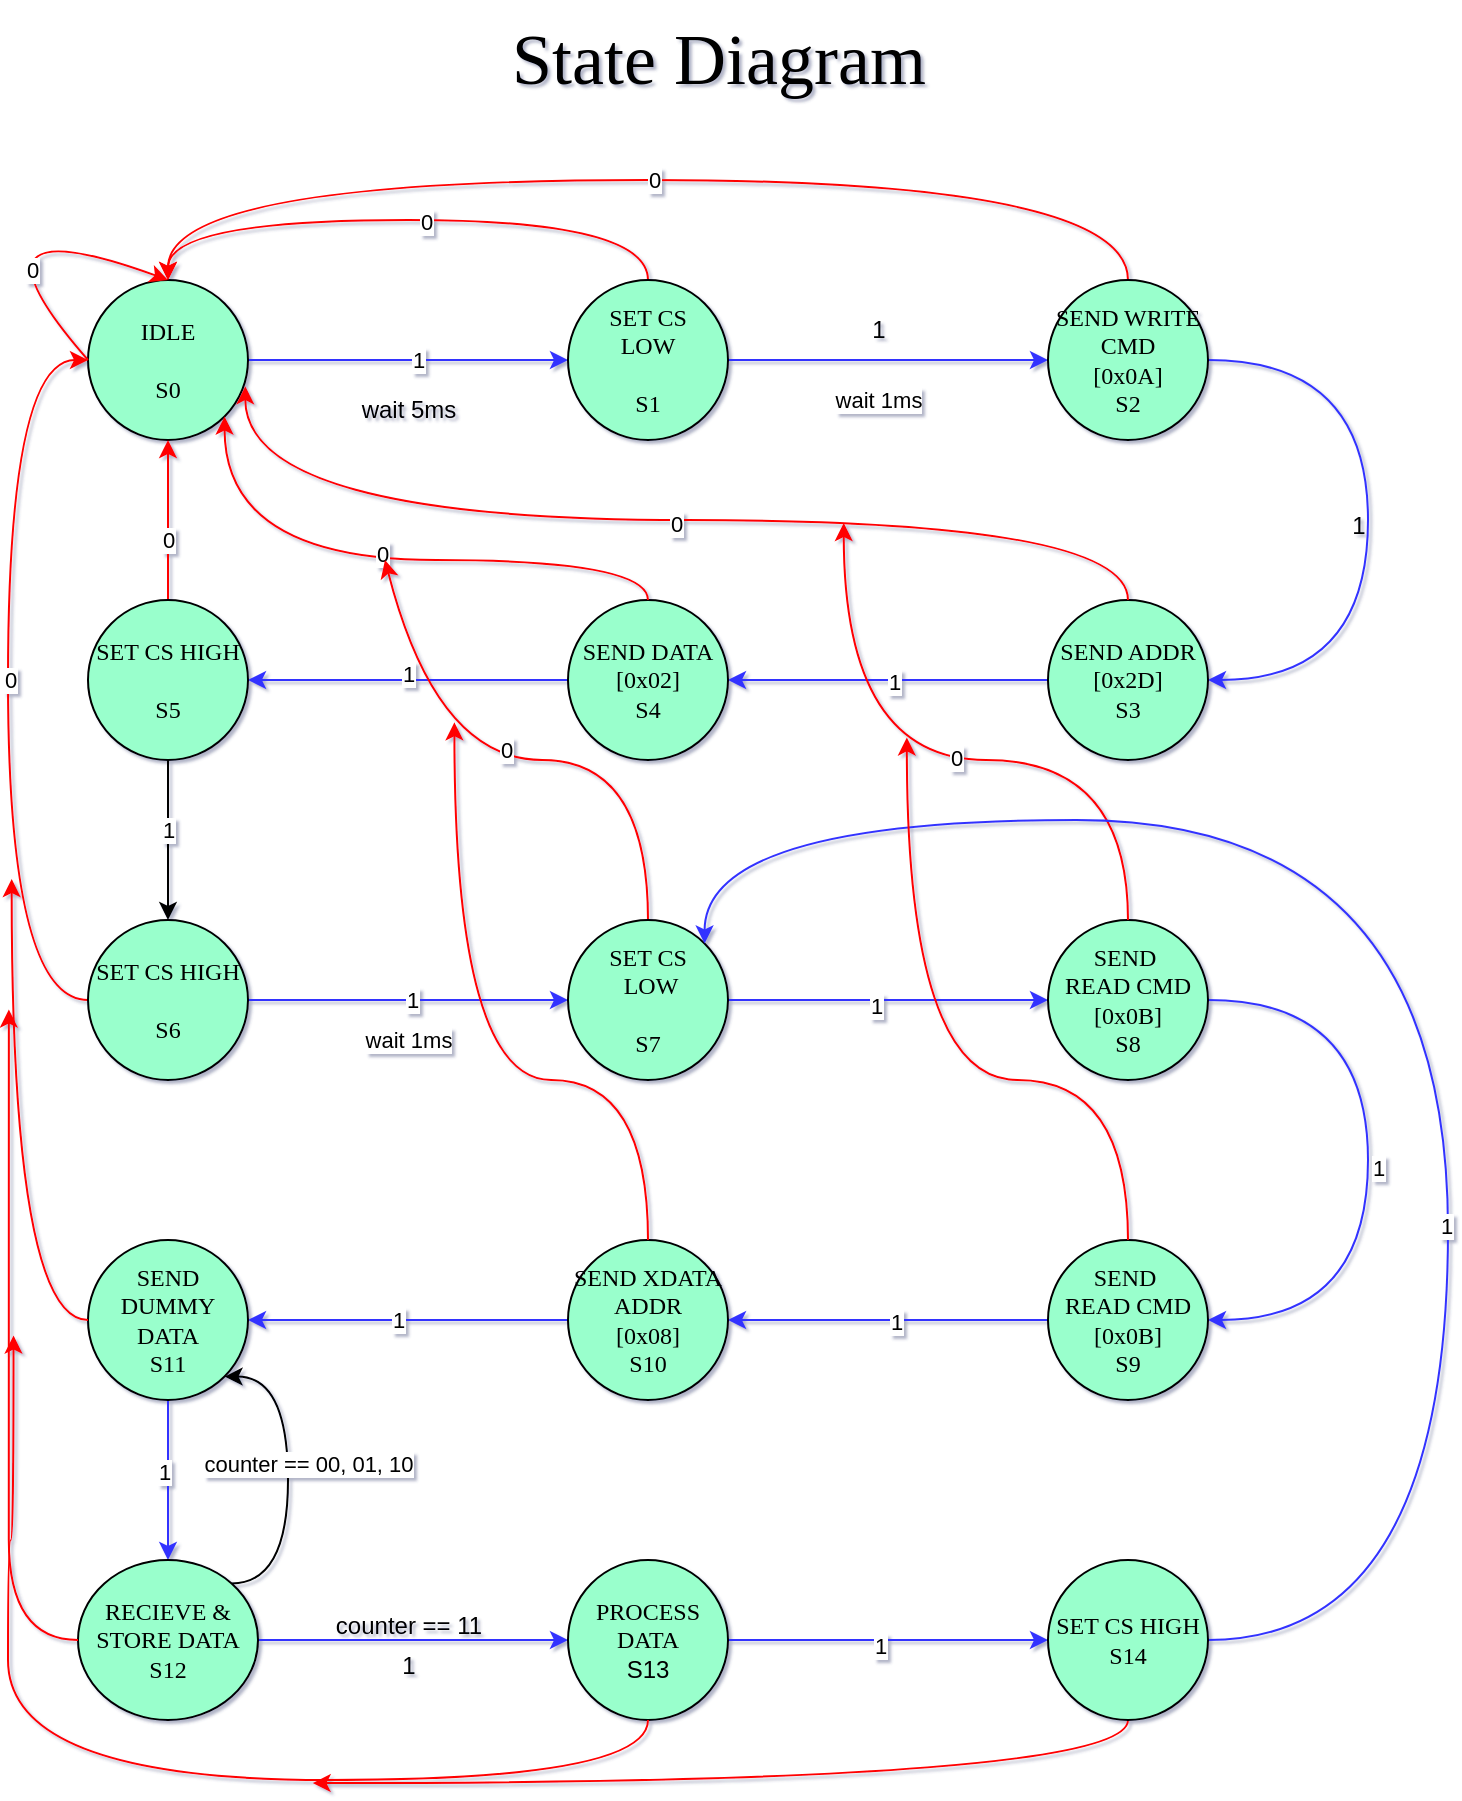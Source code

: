 <mxfile>
    <diagram id="39i0BQ25mZZWJN5BKEKW" name="Page-1">
        <mxGraphModel dx="377" dy="1222" grid="1" gridSize="10" guides="1" tooltips="1" connect="1" arrows="1" fold="1" page="1" pageScale="1" pageWidth="1000" pageHeight="1000" background="#ffffff" math="0" shadow="1">
            <root>
                <mxCell id="0"/>
                <mxCell id="1" parent="0"/>
                <mxCell id="5" value="" style="edgeStyle=none;html=1;strokeColor=#3333FF;" edge="1" parent="1" source="3" target="4">
                    <mxGeometry relative="1" as="geometry"/>
                </mxCell>
                <mxCell id="8" value="1" style="edgeLabel;html=1;align=center;verticalAlign=middle;resizable=0;points=[];" vertex="1" connectable="0" parent="5">
                    <mxGeometry x="0.121" relative="1" as="geometry">
                        <mxPoint x="-5" as="offset"/>
                    </mxGeometry>
                </mxCell>
                <mxCell id="3" value="&lt;font face=&quot;Comic Sans MS&quot;&gt;IDLE&lt;/font&gt;&lt;div&gt;&lt;font face=&quot;Comic Sans MS&quot;&gt;&lt;br&gt;&lt;/font&gt;&lt;/div&gt;&lt;div&gt;&lt;font face=&quot;Comic Sans MS&quot;&gt;S0&lt;/font&gt;&lt;/div&gt;" style="ellipse;whiteSpace=wrap;html=1;aspect=fixed;fillColor=#99FFCC;" vertex="1" parent="1">
                    <mxGeometry x="120" y="80" width="80" height="80" as="geometry"/>
                </mxCell>
                <mxCell id="7" value="" style="edgeStyle=none;html=1;strokeColor=#3333FF;" edge="1" parent="1" source="4" target="6">
                    <mxGeometry relative="1" as="geometry"/>
                </mxCell>
                <mxCell id="9" value="wait 1ms" style="edgeLabel;html=1;align=center;verticalAlign=middle;resizable=0;points=[];fillColor=none;" vertex="1" connectable="0" parent="7">
                    <mxGeometry x="-0.177" y="2" relative="1" as="geometry">
                        <mxPoint x="9" y="22" as="offset"/>
                    </mxGeometry>
                </mxCell>
                <mxCell id="22" style="edgeStyle=orthogonalEdgeStyle;html=1;entryX=0.5;entryY=0;entryDx=0;entryDy=0;curved=1;exitX=0.5;exitY=0;exitDx=0;exitDy=0;fillColor=#FF1616;strokeColor=#FF0000;" edge="1" parent="1" source="4" target="3">
                    <mxGeometry relative="1" as="geometry">
                        <Array as="points">
                            <mxPoint x="400" y="50"/>
                            <mxPoint x="160" y="50"/>
                        </Array>
                    </mxGeometry>
                </mxCell>
                <mxCell id="25" value="0" style="edgeLabel;html=1;align=center;verticalAlign=middle;resizable=0;points=[];" vertex="1" connectable="0" parent="22">
                    <mxGeometry x="-0.06" y="1" relative="1" as="geometry">
                        <mxPoint as="offset"/>
                    </mxGeometry>
                </mxCell>
                <mxCell id="4" value="&lt;font face=&quot;Comic Sans MS&quot;&gt;SET CS&lt;/font&gt;&lt;div&gt;&lt;font face=&quot;Comic Sans MS&quot;&gt;LOW&lt;/font&gt;&lt;/div&gt;&lt;div&gt;&lt;font face=&quot;Comic Sans MS&quot;&gt;&lt;br&gt;&lt;/font&gt;&lt;/div&gt;&lt;div&gt;&lt;font face=&quot;Comic Sans MS&quot;&gt;S1&lt;/font&gt;&lt;/div&gt;" style="ellipse;whiteSpace=wrap;html=1;fillColor=#99FFCC;" vertex="1" parent="1">
                    <mxGeometry x="360" y="80" width="80" height="80" as="geometry"/>
                </mxCell>
                <mxCell id="18" value="" style="edgeStyle=orthogonalEdgeStyle;html=1;entryX=1;entryY=0.5;entryDx=0;entryDy=0;strokeColor=#3333FF;curved=1;exitX=1;exitY=0.5;exitDx=0;exitDy=0;" edge="1" parent="1" source="6" target="17">
                    <mxGeometry relative="1" as="geometry">
                        <Array as="points">
                            <mxPoint x="760" y="120"/>
                            <mxPoint x="760" y="280"/>
                        </Array>
                    </mxGeometry>
                </mxCell>
                <mxCell id="30" style="edgeStyle=orthogonalEdgeStyle;html=1;exitX=0.5;exitY=0;exitDx=0;exitDy=0;entryX=0.5;entryY=0;entryDx=0;entryDy=0;curved=1;fillColor=#FF1616;strokeColor=#FF0000;" edge="1" parent="1" source="6" target="3">
                    <mxGeometry relative="1" as="geometry">
                        <Array as="points">
                            <mxPoint x="640" y="30"/>
                            <mxPoint x="160" y="30"/>
                        </Array>
                    </mxGeometry>
                </mxCell>
                <mxCell id="31" value="0" style="edgeLabel;html=1;align=center;verticalAlign=middle;resizable=0;points=[];" vertex="1" connectable="0" parent="30">
                    <mxGeometry x="-0.009" relative="1" as="geometry">
                        <mxPoint as="offset"/>
                    </mxGeometry>
                </mxCell>
                <mxCell id="6" value="&lt;font face=&quot;Comic Sans MS&quot;&gt;SEND WRITE CMD&lt;/font&gt;&lt;div&gt;&lt;font face=&quot;Comic Sans MS&quot;&gt;[0x0A]&lt;/font&gt;&lt;/div&gt;&lt;div&gt;&lt;font face=&quot;Comic Sans MS&quot;&gt;S2&lt;/font&gt;&lt;/div&gt;" style="ellipse;whiteSpace=wrap;html=1;fillColor=#99FFCC;" vertex="1" parent="1">
                    <mxGeometry x="600" y="80" width="80" height="80" as="geometry"/>
                </mxCell>
                <mxCell id="21" value="" style="edgeStyle=none;html=1;strokeColor=#3333FF;" edge="1" parent="1" source="17" target="20">
                    <mxGeometry relative="1" as="geometry"/>
                </mxCell>
                <mxCell id="36" value="1" style="edgeLabel;html=1;align=center;verticalAlign=middle;resizable=0;points=[];" vertex="1" connectable="0" parent="21">
                    <mxGeometry x="-0.041" y="1" relative="1" as="geometry">
                        <mxPoint x="-1" as="offset"/>
                    </mxGeometry>
                </mxCell>
                <mxCell id="17" value="&lt;font face=&quot;Comic Sans MS&quot;&gt;SEND ADDR&lt;/font&gt;&lt;div&gt;&lt;font face=&quot;Comic Sans MS&quot;&gt;[0x2D]&lt;/font&gt;&lt;/div&gt;&lt;div&gt;&lt;font face=&quot;Comic Sans MS&quot;&gt;S3&lt;/font&gt;&lt;/div&gt;" style="ellipse;whiteSpace=wrap;html=1;fillColor=#99FFCC;" vertex="1" parent="1">
                    <mxGeometry x="600" y="240" width="80" height="80" as="geometry"/>
                </mxCell>
                <mxCell id="38" value="" style="edgeStyle=none;html=1;strokeColor=#3333FF;" edge="1" parent="1" source="20" target="37">
                    <mxGeometry relative="1" as="geometry"/>
                </mxCell>
                <mxCell id="39" value="1" style="edgeLabel;html=1;align=center;verticalAlign=middle;resizable=0;points=[];" vertex="1" connectable="0" parent="38">
                    <mxGeometry x="-0.095" y="-3" relative="1" as="geometry">
                        <mxPoint x="-8" as="offset"/>
                    </mxGeometry>
                </mxCell>
                <mxCell id="20" value="&lt;font face=&quot;Comic Sans MS&quot;&gt;SEND DATA&lt;/font&gt;&lt;div&gt;&lt;font face=&quot;Comic Sans MS&quot;&gt;[0x02]&lt;/font&gt;&lt;/div&gt;&lt;div&gt;&lt;font face=&quot;Comic Sans MS&quot;&gt;S4&lt;/font&gt;&lt;/div&gt;" style="ellipse;whiteSpace=wrap;html=1;fillColor=#99FFCC;" vertex="1" parent="1">
                    <mxGeometry x="360" y="240" width="80" height="80" as="geometry"/>
                </mxCell>
                <mxCell id="23" style="edgeStyle=orthogonalEdgeStyle;html=1;exitX=0;exitY=0.5;exitDx=0;exitDy=0;entryX=0.5;entryY=0;entryDx=0;entryDy=0;curved=1;fillColor=#FF1616;strokeColor=#FF0000;" edge="1" parent="1" source="3" target="3">
                    <mxGeometry relative="1" as="geometry">
                        <Array as="points">
                            <mxPoint x="50" y="40"/>
                        </Array>
                    </mxGeometry>
                </mxCell>
                <mxCell id="24" value="0" style="edgeLabel;html=1;align=center;verticalAlign=middle;resizable=0;points=[];" vertex="1" connectable="0" parent="23">
                    <mxGeometry x="-0.53" y="-9" relative="1" as="geometry">
                        <mxPoint as="offset"/>
                    </mxGeometry>
                </mxCell>
                <mxCell id="26" value="1" style="text;html=1;align=center;verticalAlign=middle;resizable=0;points=[];autosize=1;strokeColor=none;fillColor=none;" vertex="1" parent="1">
                    <mxGeometry x="500" y="90" width="30" height="30" as="geometry"/>
                </mxCell>
                <mxCell id="29" value="1" style="text;html=1;align=center;verticalAlign=middle;resizable=0;points=[];autosize=1;strokeColor=none;fillColor=none;" vertex="1" parent="1">
                    <mxGeometry x="740" y="188" width="30" height="30" as="geometry"/>
                </mxCell>
                <mxCell id="32" style="edgeStyle=orthogonalEdgeStyle;html=1;exitX=0.5;exitY=0;exitDx=0;exitDy=0;entryX=0.983;entryY=0.664;entryDx=0;entryDy=0;entryPerimeter=0;curved=1;fillColor=#FF1616;strokeColor=#FF0000;" edge="1" parent="1" source="17" target="3">
                    <mxGeometry relative="1" as="geometry"/>
                </mxCell>
                <mxCell id="33" value="0" style="edgeLabel;html=1;align=center;verticalAlign=middle;resizable=0;points=[];" vertex="1" connectable="0" parent="32">
                    <mxGeometry x="-0.033" y="2" relative="1" as="geometry">
                        <mxPoint x="-1" as="offset"/>
                    </mxGeometry>
                </mxCell>
                <mxCell id="34" style="edgeStyle=orthogonalEdgeStyle;html=1;exitX=0.5;exitY=0;exitDx=0;exitDy=0;curved=1;entryX=1;entryY=1;entryDx=0;entryDy=0;fillColor=#FF1616;strokeColor=#FF0000;" edge="1" parent="1" source="20" target="3">
                    <mxGeometry relative="1" as="geometry">
                        <Array as="points">
                            <mxPoint x="400" y="220"/>
                            <mxPoint x="188" y="220"/>
                        </Array>
                    </mxGeometry>
                </mxCell>
                <mxCell id="35" value="0" style="edgeLabel;html=1;align=center;verticalAlign=middle;resizable=0;points=[];" vertex="1" connectable="0" parent="34">
                    <mxGeometry x="0.001" y="-3" relative="1" as="geometry">
                        <mxPoint x="-1" as="offset"/>
                    </mxGeometry>
                </mxCell>
                <mxCell id="40" style="edgeStyle=none;html=1;exitX=0.5;exitY=0;exitDx=0;exitDy=0;entryX=0.5;entryY=1;entryDx=0;entryDy=0;fillColor=#FF1616;strokeColor=#FF0000;" edge="1" parent="1" source="37" target="3">
                    <mxGeometry relative="1" as="geometry"/>
                </mxCell>
                <mxCell id="41" value="0" style="edgeLabel;html=1;align=center;verticalAlign=middle;resizable=0;points=[];strokeColor=#FF0000;" vertex="1" connectable="0" parent="40">
                    <mxGeometry x="-0.254" relative="1" as="geometry">
                        <mxPoint as="offset"/>
                    </mxGeometry>
                </mxCell>
                <mxCell id="44" value="" style="edgeStyle=none;html=1;" edge="1" parent="1" source="37" target="43">
                    <mxGeometry relative="1" as="geometry"/>
                </mxCell>
                <mxCell id="50" value="1" style="edgeLabel;html=1;align=center;verticalAlign=middle;resizable=0;points=[];" vertex="1" connectable="0" parent="44">
                    <mxGeometry x="-0.163" relative="1" as="geometry">
                        <mxPoint y="1" as="offset"/>
                    </mxGeometry>
                </mxCell>
                <mxCell id="37" value="&lt;font face=&quot;Comic Sans MS&quot;&gt;SET CS HIGH&lt;/font&gt;&lt;div&gt;&lt;font face=&quot;Comic Sans MS&quot;&gt;&lt;br&gt;&lt;/font&gt;&lt;/div&gt;&lt;div&gt;&lt;font face=&quot;Comic Sans MS&quot;&gt;S5&lt;/font&gt;&lt;/div&gt;" style="ellipse;whiteSpace=wrap;html=1;fillColor=#99FFCC;" vertex="1" parent="1">
                    <mxGeometry x="120" y="240" width="80" height="80" as="geometry"/>
                </mxCell>
                <mxCell id="45" style="edgeStyle=orthogonalEdgeStyle;html=1;exitX=0;exitY=0.5;exitDx=0;exitDy=0;entryX=0;entryY=0.5;entryDx=0;entryDy=0;curved=1;fillColor=#FF1616;strokeColor=#FF0000;" edge="1" parent="1" source="43" target="3">
                    <mxGeometry relative="1" as="geometry">
                        <Array as="points">
                            <mxPoint x="80" y="440"/>
                            <mxPoint x="80" y="120"/>
                        </Array>
                    </mxGeometry>
                </mxCell>
                <mxCell id="46" value="0" style="edgeLabel;html=1;align=center;verticalAlign=middle;resizable=0;points=[];" vertex="1" connectable="0" parent="45">
                    <mxGeometry x="-0.0" y="-1" relative="1" as="geometry">
                        <mxPoint as="offset"/>
                    </mxGeometry>
                </mxCell>
                <mxCell id="49" value="" style="edgeStyle=none;html=1;strokeColor=#3333FF;" edge="1" parent="1" source="43" target="48">
                    <mxGeometry relative="1" as="geometry"/>
                </mxCell>
                <mxCell id="51" value="1" style="edgeLabel;html=1;align=center;verticalAlign=middle;resizable=0;points=[];" vertex="1" connectable="0" parent="49">
                    <mxGeometry x="0.023" y="-6" relative="1" as="geometry">
                        <mxPoint y="-6" as="offset"/>
                    </mxGeometry>
                </mxCell>
                <mxCell id="43" value="&lt;font face=&quot;Comic Sans MS&quot;&gt;SET CS HIGH&lt;/font&gt;&lt;div&gt;&lt;font face=&quot;Comic Sans MS&quot;&gt;&lt;br&gt;&lt;/font&gt;&lt;/div&gt;&lt;div&gt;&lt;font face=&quot;Comic Sans MS&quot;&gt;S6&lt;/font&gt;&lt;/div&gt;" style="ellipse;whiteSpace=wrap;html=1;fillColor=#99FFCC;" vertex="1" parent="1">
                    <mxGeometry x="120" y="400" width="80" height="80" as="geometry"/>
                </mxCell>
                <mxCell id="54" style="edgeStyle=orthogonalEdgeStyle;html=1;exitX=0.5;exitY=0;exitDx=0;exitDy=0;curved=1;fillColor=#FF1616;strokeColor=#FF0000;" edge="1" parent="1" source="48" target="34">
                    <mxGeometry relative="1" as="geometry"/>
                </mxCell>
                <mxCell id="55" value="0" style="edgeLabel;html=1;align=center;verticalAlign=middle;resizable=0;points=[];" vertex="1" connectable="0" parent="54">
                    <mxGeometry x="0.045" y="-5" relative="1" as="geometry">
                        <mxPoint as="offset"/>
                    </mxGeometry>
                </mxCell>
                <mxCell id="58" value="" style="edgeStyle=none;html=1;strokeColor=#3333FF;" edge="1" parent="1" source="48" target="57">
                    <mxGeometry relative="1" as="geometry"/>
                </mxCell>
                <mxCell id="88" value="1" style="edgeLabel;html=1;align=center;verticalAlign=middle;resizable=0;points=[];" vertex="1" connectable="0" parent="58">
                    <mxGeometry x="-0.084" y="-3" relative="1" as="geometry">
                        <mxPoint as="offset"/>
                    </mxGeometry>
                </mxCell>
                <mxCell id="48" value="&lt;font face=&quot;Comic Sans MS&quot;&gt;SET CS&lt;/font&gt;&lt;div&gt;&lt;font face=&quot;Comic Sans MS&quot;&gt;&amp;nbsp;LOW&lt;/font&gt;&lt;div&gt;&lt;font face=&quot;Comic Sans MS&quot;&gt;&lt;br&gt;&lt;/font&gt;&lt;/div&gt;&lt;div&gt;&lt;font face=&quot;Comic Sans MS&quot;&gt;S7&lt;/font&gt;&lt;/div&gt;&lt;/div&gt;" style="ellipse;whiteSpace=wrap;html=1;fillColor=#99FFCC;" vertex="1" parent="1">
                    <mxGeometry x="360" y="400" width="80" height="80" as="geometry"/>
                </mxCell>
                <mxCell id="53" value="wait 5ms" style="text;html=1;align=center;verticalAlign=middle;resizable=0;points=[];autosize=1;strokeColor=none;fillColor=none;" vertex="1" parent="1">
                    <mxGeometry x="245" y="130" width="70" height="30" as="geometry"/>
                </mxCell>
                <mxCell id="56" value="wait 1ms" style="edgeLabel;html=1;align=center;verticalAlign=middle;resizable=0;points=[];" vertex="1" connectable="0" parent="1">
                    <mxGeometry x="280.004" y="460" as="geometry"/>
                </mxCell>
                <mxCell id="60" value="" style="edgeStyle=orthogonalEdgeStyle;html=1;curved=1;strokeColor=#3333FF;" edge="1" parent="1" source="57" target="59">
                    <mxGeometry relative="1" as="geometry">
                        <Array as="points">
                            <mxPoint x="760" y="440"/>
                            <mxPoint x="760" y="600"/>
                        </Array>
                    </mxGeometry>
                </mxCell>
                <mxCell id="62" value="1" style="edgeLabel;html=1;align=center;verticalAlign=middle;resizable=0;points=[];" vertex="1" connectable="0" parent="60">
                    <mxGeometry x="0.022" y="4" relative="1" as="geometry">
                        <mxPoint x="1" as="offset"/>
                    </mxGeometry>
                </mxCell>
                <mxCell id="57" value="&lt;font face=&quot;Comic Sans MS&quot;&gt;SEND&amp;nbsp;&lt;/font&gt;&lt;div&gt;&lt;font face=&quot;Comic Sans MS&quot;&gt;READ CMD&lt;/font&gt;&lt;/div&gt;&lt;div&gt;&lt;font face=&quot;Comic Sans MS&quot;&gt;[0x0B]&lt;/font&gt;&lt;/div&gt;&lt;div&gt;&lt;font face=&quot;Comic Sans MS&quot;&gt;S8&lt;/font&gt;&lt;/div&gt;" style="ellipse;whiteSpace=wrap;html=1;fillColor=#99FFCC;" vertex="1" parent="1">
                    <mxGeometry x="600" y="400" width="80" height="80" as="geometry"/>
                </mxCell>
                <mxCell id="67" value="" style="edgeStyle=none;html=1;strokeColor=#3333FF;" edge="1" parent="1" source="59" target="66">
                    <mxGeometry relative="1" as="geometry"/>
                </mxCell>
                <mxCell id="83" value="1" style="edgeLabel;html=1;align=center;verticalAlign=middle;resizable=0;points=[];" vertex="1" connectable="0" parent="67">
                    <mxGeometry x="-0.041" y="1" relative="1" as="geometry">
                        <mxPoint as="offset"/>
                    </mxGeometry>
                </mxCell>
                <mxCell id="59" value="&lt;font face=&quot;Comic Sans MS&quot;&gt;SEND&amp;nbsp;&lt;/font&gt;&lt;div&gt;&lt;font face=&quot;Comic Sans MS&quot;&gt;READ CMD&lt;/font&gt;&lt;/div&gt;&lt;div&gt;&lt;font face=&quot;Comic Sans MS&quot;&gt;[0x0B]&lt;/font&gt;&lt;/div&gt;&lt;div&gt;&lt;font face=&quot;Comic Sans MS&quot;&gt;S9&lt;/font&gt;&lt;/div&gt;" style="ellipse;whiteSpace=wrap;html=1;fillColor=#99FFCC;" vertex="1" parent="1">
                    <mxGeometry x="600" y="560" width="80" height="80" as="geometry"/>
                </mxCell>
                <mxCell id="63" style="edgeStyle=orthogonalEdgeStyle;html=1;exitX=0.5;exitY=0;exitDx=0;exitDy=0;entryX=0.678;entryY=0.64;entryDx=0;entryDy=0;entryPerimeter=0;curved=1;strokeColor=#FF0000;" edge="1" parent="1" source="57" target="32">
                    <mxGeometry relative="1" as="geometry"/>
                </mxCell>
                <mxCell id="64" value="0" style="edgeLabel;html=1;align=center;verticalAlign=middle;resizable=0;points=[];" vertex="1" connectable="0" parent="63">
                    <mxGeometry x="-0.021" y="-1" relative="1" as="geometry">
                        <mxPoint as="offset"/>
                    </mxGeometry>
                </mxCell>
                <mxCell id="69" value="" style="edgeStyle=none;html=1;strokeColor=#3333FF;" edge="1" parent="1" source="66" target="68">
                    <mxGeometry relative="1" as="geometry"/>
                </mxCell>
                <mxCell id="81" value="1" style="edgeLabel;html=1;align=center;verticalAlign=middle;resizable=0;points=[];" vertex="1" connectable="0" parent="69">
                    <mxGeometry x="0.066" relative="1" as="geometry">
                        <mxPoint as="offset"/>
                    </mxGeometry>
                </mxCell>
                <mxCell id="66" value="&lt;font face=&quot;Comic Sans MS&quot;&gt;SEND XDATA ADDR&lt;/font&gt;&lt;div&gt;&lt;font face=&quot;Comic Sans MS&quot;&gt;[0x08]&lt;/font&gt;&lt;/div&gt;&lt;div&gt;&lt;font face=&quot;Comic Sans MS&quot;&gt;S10&lt;/font&gt;&lt;/div&gt;" style="ellipse;whiteSpace=wrap;html=1;fillColor=#99FFCC;" vertex="1" parent="1">
                    <mxGeometry x="360" y="560" width="80" height="80" as="geometry"/>
                </mxCell>
                <mxCell id="71" value="" style="edgeStyle=none;html=1;strokeColor=#3333FF;" edge="1" parent="1" source="68" target="70">
                    <mxGeometry relative="1" as="geometry"/>
                </mxCell>
                <mxCell id="80" value="1" style="edgeLabel;html=1;align=center;verticalAlign=middle;resizable=0;points=[];" vertex="1" connectable="0" parent="71">
                    <mxGeometry x="-0.116" y="-2" relative="1" as="geometry">
                        <mxPoint as="offset"/>
                    </mxGeometry>
                </mxCell>
                <mxCell id="68" value="&lt;font face=&quot;Comic Sans MS&quot;&gt;SEND DUMMY DATA&lt;/font&gt;&lt;div&gt;&lt;font face=&quot;Comic Sans MS&quot;&gt;S11&lt;/font&gt;&lt;/div&gt;" style="ellipse;whiteSpace=wrap;html=1;fillColor=#99FFCC;" vertex="1" parent="1">
                    <mxGeometry x="120" y="560" width="80" height="80" as="geometry"/>
                </mxCell>
                <mxCell id="75" value="" style="edgeStyle=none;html=1;strokeColor=#3333FF;" edge="1" parent="1" source="70" target="74">
                    <mxGeometry relative="1" as="geometry"/>
                </mxCell>
                <mxCell id="78" style="edgeStyle=orthogonalEdgeStyle;html=1;exitX=1;exitY=0;exitDx=0;exitDy=0;entryX=1;entryY=1;entryDx=0;entryDy=0;curved=1;" edge="1" parent="1" source="70" target="68">
                    <mxGeometry relative="1" as="geometry">
                        <Array as="points">
                            <mxPoint x="220" y="732"/>
                            <mxPoint x="220" y="629"/>
                        </Array>
                    </mxGeometry>
                </mxCell>
                <mxCell id="79" value="counter == 00, 01, 10" style="edgeLabel;html=1;align=center;verticalAlign=middle;resizable=0;points=[];" vertex="1" connectable="0" parent="78">
                    <mxGeometry x="0.09" y="1" relative="1" as="geometry">
                        <mxPoint x="11" y="1" as="offset"/>
                    </mxGeometry>
                </mxCell>
                <mxCell id="70" value="&lt;font face=&quot;Comic Sans MS&quot;&gt;RECIEVE &amp;amp; STORE DATA&lt;/font&gt;&lt;div&gt;&lt;font face=&quot;Comic Sans MS&quot;&gt;S12&lt;/font&gt;&lt;/div&gt;" style="ellipse;whiteSpace=wrap;html=1;fillColor=#99FFCC;" vertex="1" parent="1">
                    <mxGeometry x="115" y="720" width="90" height="80" as="geometry"/>
                </mxCell>
                <mxCell id="85" value="" style="edgeStyle=none;html=1;strokeColor=#3333FF;" edge="1" parent="1" source="74" target="84">
                    <mxGeometry relative="1" as="geometry"/>
                </mxCell>
                <mxCell id="89" value="1" style="edgeLabel;html=1;align=center;verticalAlign=middle;resizable=0;points=[];" vertex="1" connectable="0" parent="85">
                    <mxGeometry x="-0.048" y="-3" relative="1" as="geometry">
                        <mxPoint as="offset"/>
                    </mxGeometry>
                </mxCell>
                <mxCell id="74" value="&lt;font face=&quot;Comic Sans MS&quot;&gt;PROCESS DATA&lt;/font&gt;&lt;div&gt;S13&lt;/div&gt;" style="ellipse;whiteSpace=wrap;html=1;fillColor=#99FFCC;" vertex="1" parent="1">
                    <mxGeometry x="360" y="720" width="80" height="80" as="geometry"/>
                </mxCell>
                <mxCell id="76" value="counter == 11" style="text;html=1;align=center;verticalAlign=middle;resizable=0;points=[];autosize=1;strokeColor=none;fillColor=none;" vertex="1" parent="1">
                    <mxGeometry x="230" y="738" width="100" height="30" as="geometry"/>
                </mxCell>
                <mxCell id="77" value="1" style="text;html=1;align=center;verticalAlign=middle;resizable=0;points=[];autosize=1;strokeColor=none;fillColor=none;" vertex="1" parent="1">
                    <mxGeometry x="265" y="758" width="30" height="30" as="geometry"/>
                </mxCell>
                <mxCell id="86" style="edgeStyle=orthogonalEdgeStyle;html=1;entryX=1;entryY=0;entryDx=0;entryDy=0;curved=1;strokeColor=#3333FF;" edge="1" parent="1" source="84" target="48">
                    <mxGeometry relative="1" as="geometry">
                        <Array as="points">
                            <mxPoint x="800" y="760"/>
                            <mxPoint x="800" y="350"/>
                            <mxPoint x="428" y="350"/>
                        </Array>
                    </mxGeometry>
                </mxCell>
                <mxCell id="87" value="1" style="edgeLabel;html=1;align=center;verticalAlign=middle;resizable=0;points=[];" vertex="1" connectable="0" parent="86">
                    <mxGeometry x="-0.32" y="1" relative="1" as="geometry">
                        <mxPoint as="offset"/>
                    </mxGeometry>
                </mxCell>
                <mxCell id="96" style="edgeStyle=orthogonalEdgeStyle;html=1;entryX=0.476;entryY=1.007;entryDx=0;entryDy=0;entryPerimeter=0;curved=1;exitX=0.5;exitY=1;exitDx=0;exitDy=0;strokeColor=#FF0000;" edge="1" parent="1" source="84" target="95">
                    <mxGeometry relative="1" as="geometry">
                        <Array as="points">
                            <mxPoint x="640" y="832"/>
                        </Array>
                    </mxGeometry>
                </mxCell>
                <mxCell id="84" value="&lt;font face=&quot;Comic Sans MS&quot;&gt;SET CS HIGH&lt;/font&gt;&lt;div&gt;&lt;font face=&quot;Comic Sans MS&quot;&gt;S14&lt;/font&gt;&lt;/div&gt;" style="ellipse;whiteSpace=wrap;html=1;fillColor=#99FFCC;" vertex="1" parent="1">
                    <mxGeometry x="600" y="720" width="80" height="80" as="geometry"/>
                </mxCell>
                <mxCell id="91" style="edgeStyle=orthogonalEdgeStyle;html=1;exitX=0.5;exitY=0;exitDx=0;exitDy=0;entryX=0.222;entryY=0.54;entryDx=0;entryDy=0;entryPerimeter=0;curved=1;strokeColor=#FF0000;" edge="1" parent="1" source="59" target="63">
                    <mxGeometry relative="1" as="geometry"/>
                </mxCell>
                <mxCell id="92" style="edgeStyle=orthogonalEdgeStyle;html=1;exitX=0.5;exitY=0;exitDx=0;exitDy=0;entryX=0.264;entryY=0.451;entryDx=0;entryDy=0;entryPerimeter=0;curved=1;strokeColor=#FF0000;" edge="1" parent="1" source="66" target="54">
                    <mxGeometry relative="1" as="geometry"/>
                </mxCell>
                <mxCell id="93" style="edgeStyle=orthogonalEdgeStyle;html=1;exitX=0;exitY=0.5;exitDx=0;exitDy=0;curved=1;strokeColor=#FF0000;entryX=0.046;entryY=0.811;entryDx=0;entryDy=0;entryPerimeter=0;" edge="1" parent="1" source="68" target="45">
                    <mxGeometry relative="1" as="geometry">
                        <mxPoint x="90" y="390" as="targetPoint"/>
                    </mxGeometry>
                </mxCell>
                <mxCell id="94" style="edgeStyle=orthogonalEdgeStyle;html=1;entryX=-0.036;entryY=0.296;entryDx=0;entryDy=0;entryPerimeter=0;curved=1;exitX=0;exitY=0.5;exitDx=0;exitDy=0;strokeColor=#FF0000;" edge="1" parent="1" source="70" target="93">
                    <mxGeometry relative="1" as="geometry"/>
                </mxCell>
                <mxCell id="95" style="edgeStyle=orthogonalEdgeStyle;html=1;exitX=0.5;exitY=1;exitDx=0;exitDy=0;entryX=0.068;entryY=0.517;entryDx=0;entryDy=0;entryPerimeter=0;curved=1;strokeColor=#FF0000;" edge="1" parent="1" source="74" target="94">
                    <mxGeometry relative="1" as="geometry">
                        <Array as="points">
                            <mxPoint x="400" y="830"/>
                            <mxPoint x="80" y="830"/>
                            <mxPoint x="80" y="710"/>
                            <mxPoint x="83" y="710"/>
                        </Array>
                    </mxGeometry>
                </mxCell>
                <mxCell id="97" value="&lt;font style=&quot;font-size: 36px;&quot; face=&quot;Verdana&quot;&gt;State Diagram&lt;/font&gt;" style="text;html=1;align=center;verticalAlign=middle;resizable=0;points=[];autosize=1;strokeColor=none;fillColor=none;" vertex="1" parent="1">
                    <mxGeometry x="290" y="-60" width="290" height="60" as="geometry"/>
                </mxCell>
            </root>
        </mxGraphModel>
    </diagram>
</mxfile>